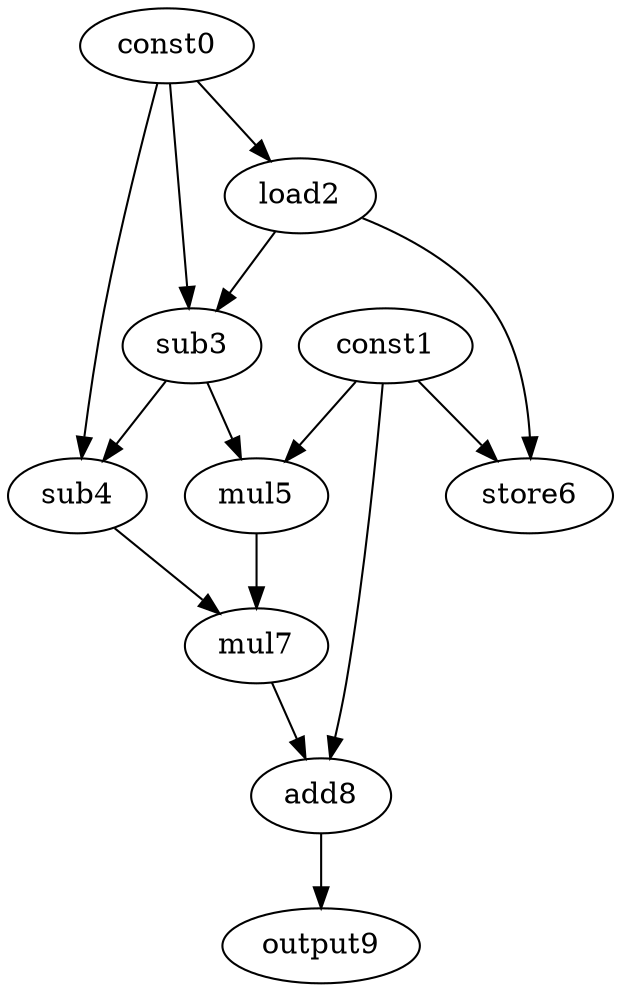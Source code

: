 digraph G { 
const0[opcode=const]; 
const1[opcode=const]; 
load2[opcode=load]; 
sub3[opcode=sub]; 
sub4[opcode=sub]; 
mul5[opcode=mul]; 
store6[opcode=store]; 
mul7[opcode=mul]; 
add8[opcode=add]; 
output9[opcode=output]; 
const0->load2[operand=0];
const0->sub3[operand=0];
load2->sub3[operand=1];
const1->store6[operand=0];
load2->store6[operand=1];
const0->sub4[operand=0];
sub3->sub4[operand=1];
const1->mul5[operand=0];
sub3->mul5[operand=1];
sub4->mul7[operand=0];
mul5->mul7[operand=1];
mul7->add8[operand=0];
const1->add8[operand=1];
add8->output9[operand=0];
}

